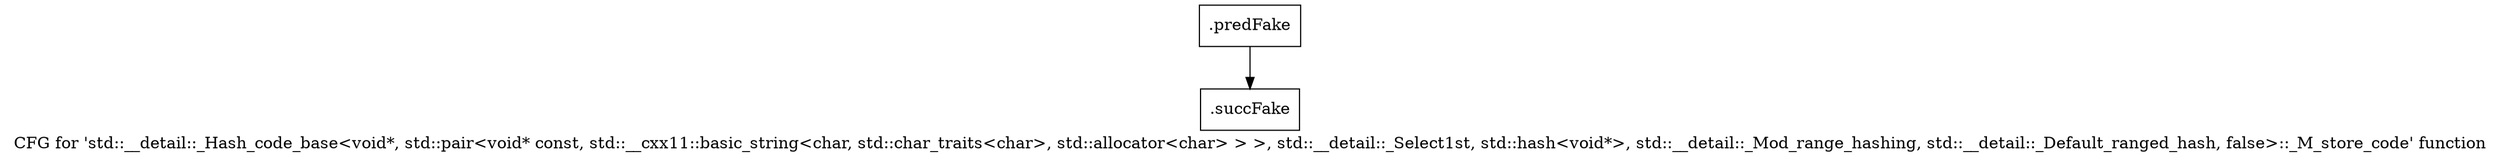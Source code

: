 digraph "CFG for 'std::__detail::_Hash_code_base\<void*, std::pair\<void* const, std::__cxx11::basic_string\<char, std::char_traits\<char\>, std::allocator\<char\> \> \>, std::__detail::_Select1st, std::hash\<void*\>, std::__detail::_Mod_range_hashing, std::__detail::_Default_ranged_hash, false\>::_M_store_code' function" {
	label="CFG for 'std::__detail::_Hash_code_base\<void*, std::pair\<void* const, std::__cxx11::basic_string\<char, std::char_traits\<char\>, std::allocator\<char\> \> \>, std::__detail::_Select1st, std::hash\<void*\>, std::__detail::_Mod_range_hashing, std::__detail::_Default_ranged_hash, false\>::_M_store_code' function";

	Node0x4621460 [shape=record,filename="",linenumber="",label="{.predFake}"];
	Node0x4621460 -> Node0x47c04e0[ callList="" memoryops="" filename="/media/miguel/NewVolume/Linux/Xilinx/Vitis_HLS/2020.2/tps/lnx64/gcc-6.2.0/lib/gcc/x86_64-pc-linux-gnu/6.2.0/../../../../include/c++/6.2.0/bits/hashtable_policy.h" execusionnum="2"];
	Node0x47c04e0 [shape=record,filename="/media/miguel/NewVolume/Linux/Xilinx/Vitis_HLS/2020.2/tps/lnx64/gcc-6.2.0/lib/gcc/x86_64-pc-linux-gnu/6.2.0/../../../../include/c++/6.2.0/bits/hashtable_policy.h",linenumber="1182",label="{.succFake}"];
}
